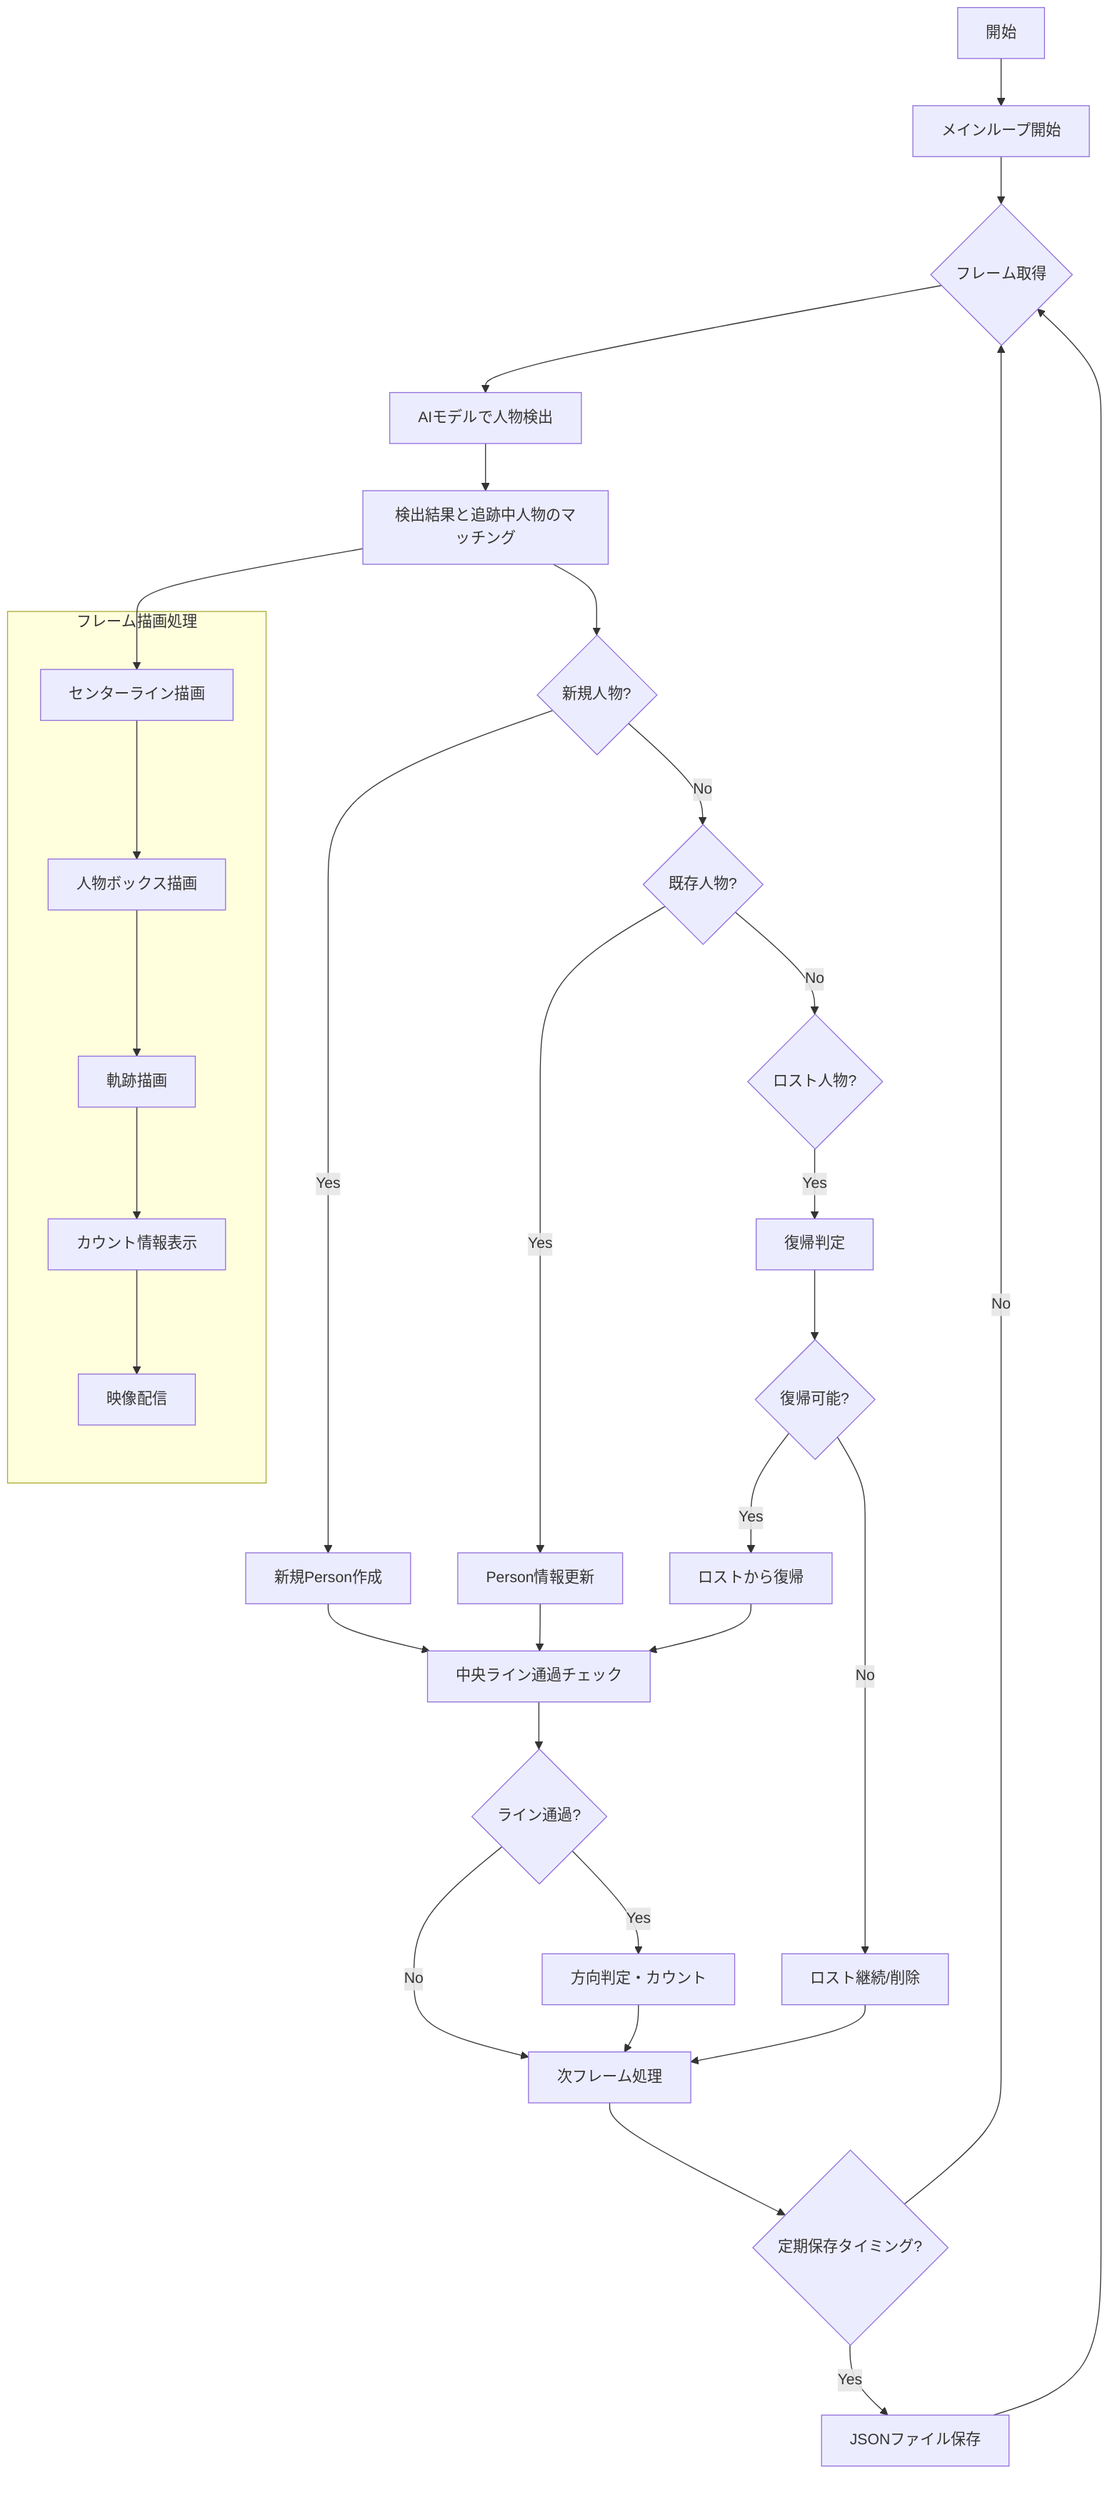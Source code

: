 flowchart TD
    A[開始] --> H[メインループ開始]
    
    H --> I{フレーム取得}
    I --> J[AIモデルで人物検出]
    J --> K[検出結果と追跡中人物のマッチング]
    
    K --> L{新規人物?}
    L -- Yes --> M[新規Person作成]
    L -- No --> N{既存人物?}
    
    N -- Yes --> O[Person情報更新]
    N -- No --> P{ロスト人物?}
    
    P -- Yes --> Q[復帰判定]
    Q --> R{復帰可能?}
    R -- Yes --> S[ロストから復帰]
    R -- No --> T[ロスト継続/削除]
    
    M --> U[中央ライン通過チェック]
    O --> U
    S --> U
    
    U --> V{ライン通過?}
    V -- Yes --> W[方向判定・カウント]
    V -- No --> X[次フレーム処理]
    W --> X
    T --> X
    
    X --> Y{定期保存タイミング?}
    Y -- Yes --> Z[JSONファイル保存]
    Y -- No --> I
    Z --> I
    
    subgraph "フレーム描画処理"
    AA[センターライン描画]
    BB[人物ボックス描画]
    CC[軌跡描画]
    DD[カウント情報表示]
    EE[映像配信]
    end
    
    K --> AA
    AA --> BB
    BB --> CC
    CC --> DD
    DD --> EE
